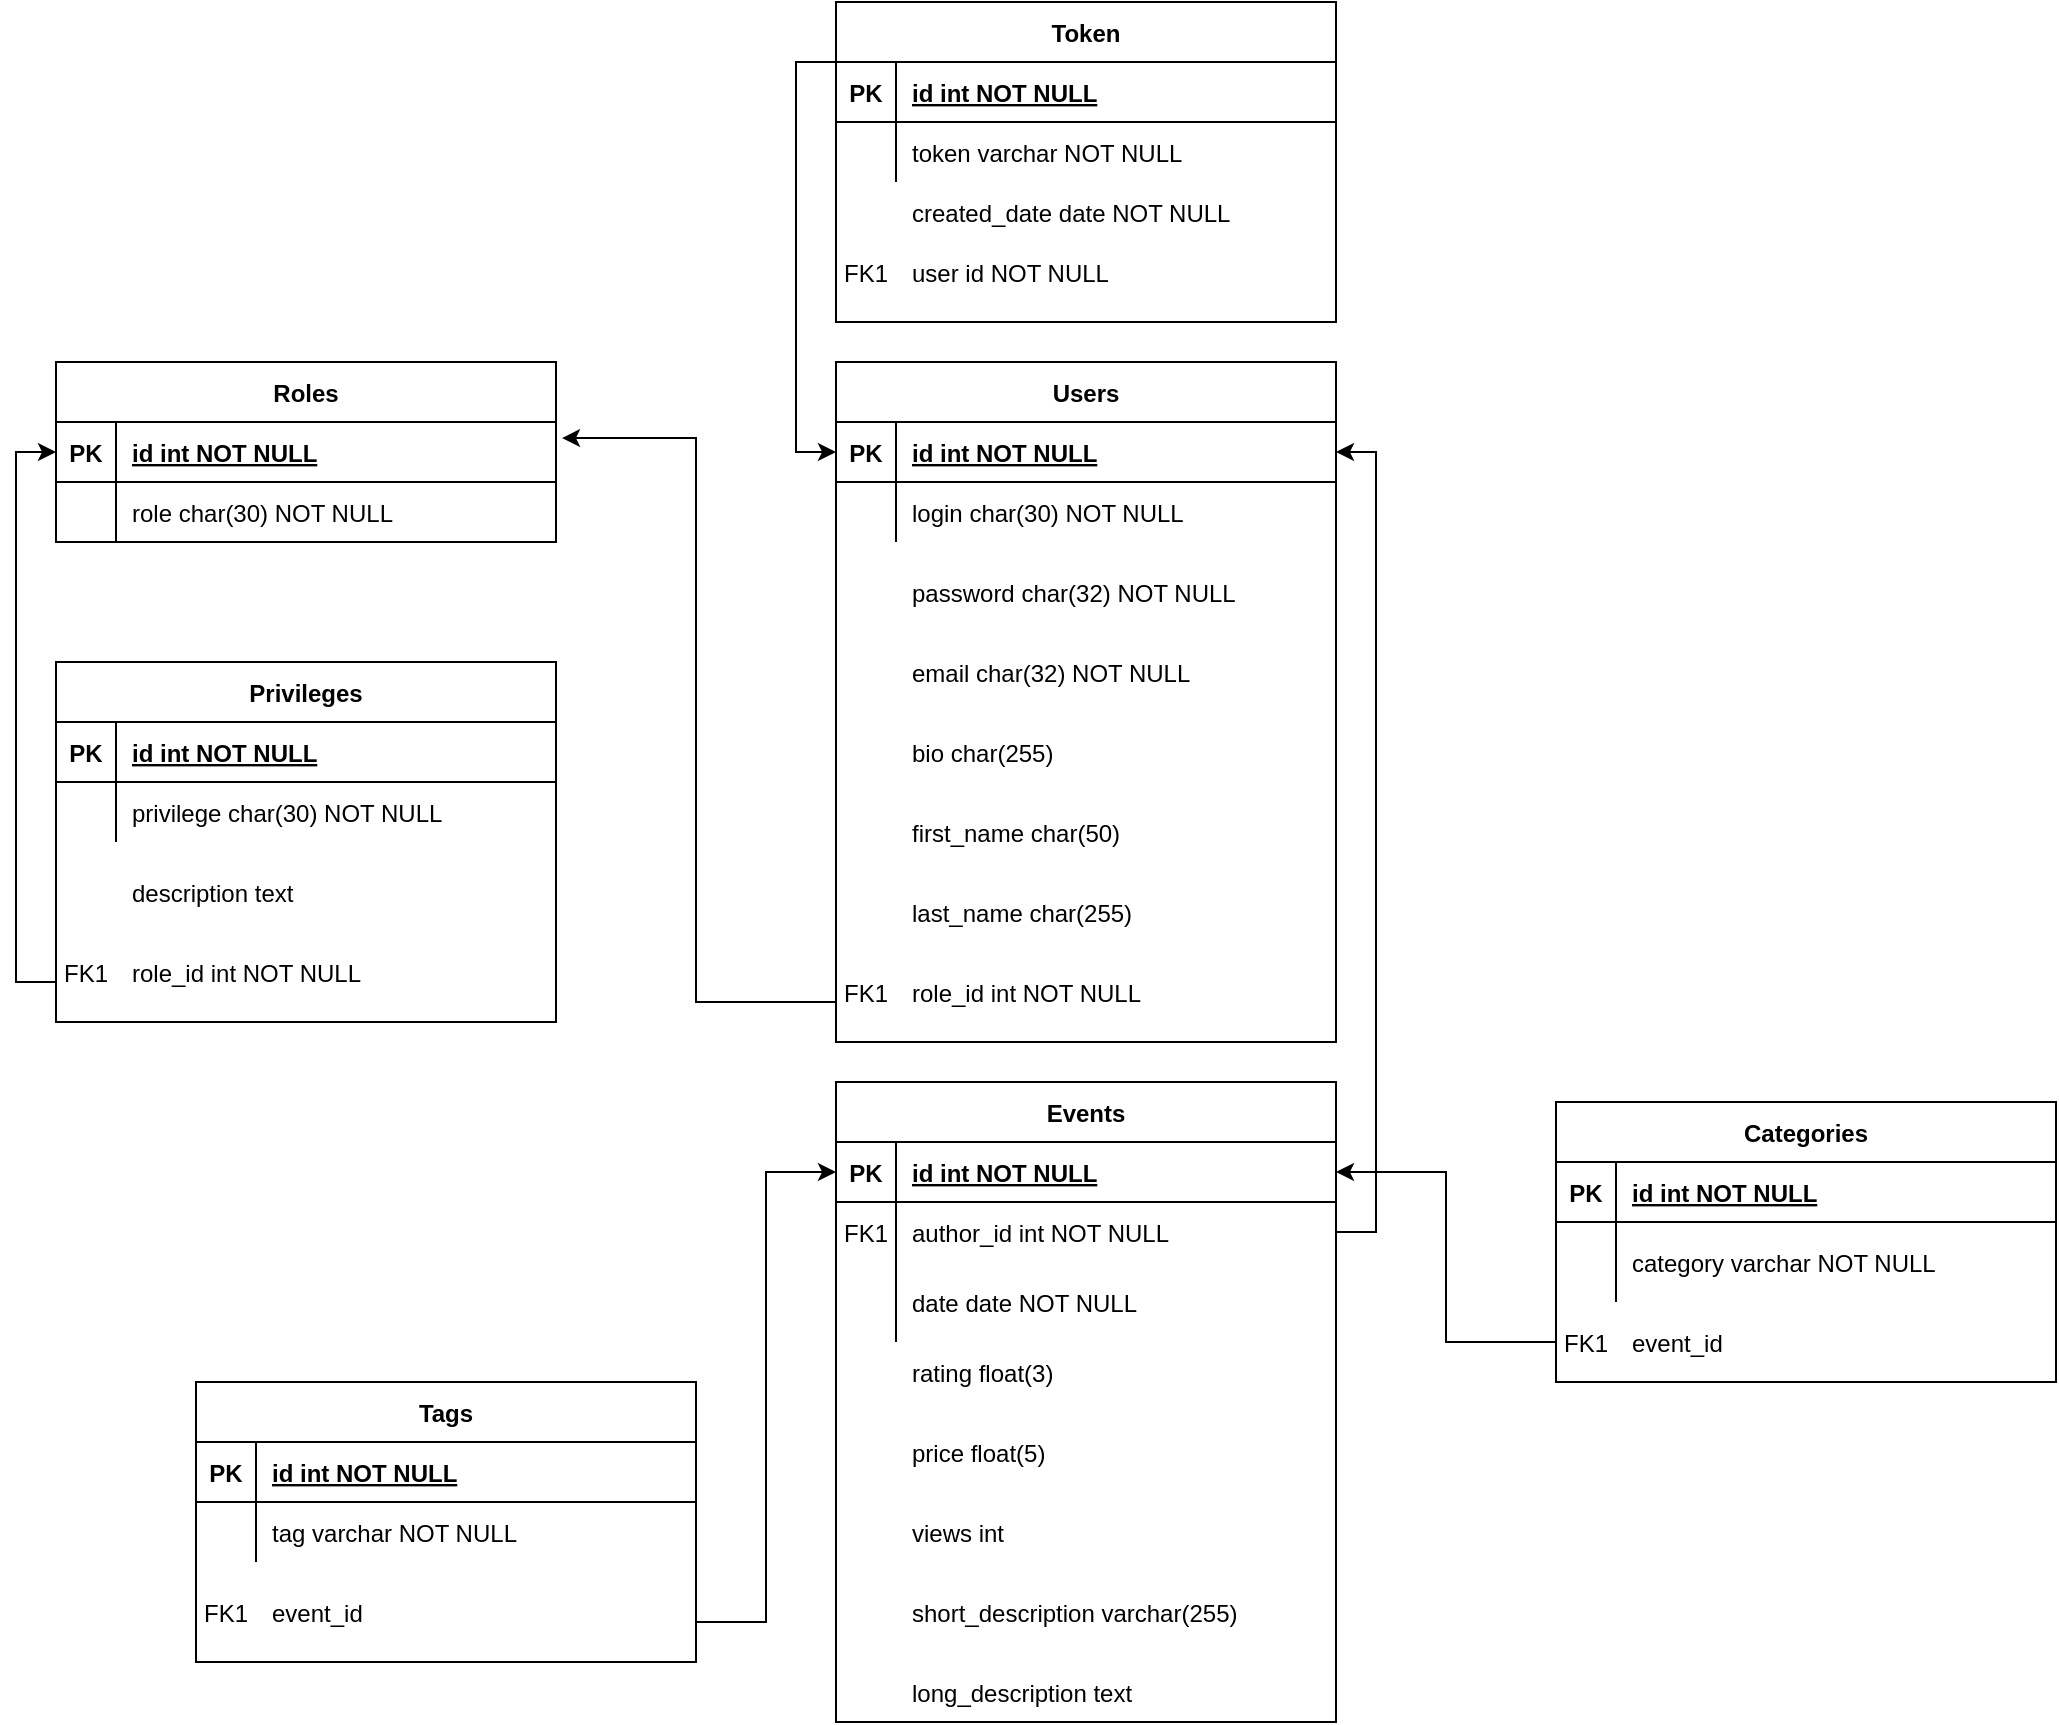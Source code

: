 <mxfile version="14.6.13" type="github">
  <diagram id="R2lEEEUBdFMjLlhIrx00" name="Page-1">
    <mxGraphModel dx="946" dy="1745" grid="1" gridSize="10" guides="1" tooltips="1" connect="1" arrows="1" fold="1" page="1" pageScale="1" pageWidth="850" pageHeight="1100" math="0" shadow="0" extFonts="Permanent Marker^https://fonts.googleapis.com/css?family=Permanent+Marker">
      <root>
        <mxCell id="0" />
        <mxCell id="1" parent="0" />
        <mxCell id="C-vyLk0tnHw3VtMMgP7b-2" value="Events" style="shape=table;startSize=30;container=1;collapsible=1;childLayout=tableLayout;fixedRows=1;rowLines=0;fontStyle=1;align=center;resizeLast=1;" parent="1" vertex="1">
          <mxGeometry x="510" y="500" width="250" height="320" as="geometry" />
        </mxCell>
        <mxCell id="C-vyLk0tnHw3VtMMgP7b-3" value="" style="shape=partialRectangle;collapsible=0;dropTarget=0;pointerEvents=0;fillColor=none;points=[[0,0.5],[1,0.5]];portConstraint=eastwest;top=0;left=0;right=0;bottom=1;" parent="C-vyLk0tnHw3VtMMgP7b-2" vertex="1">
          <mxGeometry y="30" width="250" height="30" as="geometry" />
        </mxCell>
        <mxCell id="C-vyLk0tnHw3VtMMgP7b-4" value="PK" style="shape=partialRectangle;overflow=hidden;connectable=0;fillColor=none;top=0;left=0;bottom=0;right=0;fontStyle=1;" parent="C-vyLk0tnHw3VtMMgP7b-3" vertex="1">
          <mxGeometry width="30" height="30" as="geometry" />
        </mxCell>
        <mxCell id="C-vyLk0tnHw3VtMMgP7b-5" value="id int NOT NULL " style="shape=partialRectangle;overflow=hidden;connectable=0;fillColor=none;top=0;left=0;bottom=0;right=0;align=left;spacingLeft=6;fontStyle=5;" parent="C-vyLk0tnHw3VtMMgP7b-3" vertex="1">
          <mxGeometry x="30" width="220" height="30" as="geometry" />
        </mxCell>
        <mxCell id="C-vyLk0tnHw3VtMMgP7b-6" value="" style="shape=partialRectangle;collapsible=0;dropTarget=0;pointerEvents=0;fillColor=none;points=[[0,0.5],[1,0.5]];portConstraint=eastwest;top=0;left=0;right=0;bottom=0;" parent="C-vyLk0tnHw3VtMMgP7b-2" vertex="1">
          <mxGeometry y="60" width="250" height="30" as="geometry" />
        </mxCell>
        <mxCell id="C-vyLk0tnHw3VtMMgP7b-7" value="FK1" style="shape=partialRectangle;overflow=hidden;connectable=0;fillColor=none;top=0;left=0;bottom=0;right=0;" parent="C-vyLk0tnHw3VtMMgP7b-6" vertex="1">
          <mxGeometry width="30" height="30" as="geometry" />
        </mxCell>
        <mxCell id="C-vyLk0tnHw3VtMMgP7b-8" value="author_id int NOT NULL" style="shape=partialRectangle;overflow=hidden;connectable=0;fillColor=none;top=0;left=0;bottom=0;right=0;align=left;spacingLeft=6;" parent="C-vyLk0tnHw3VtMMgP7b-6" vertex="1">
          <mxGeometry x="30" width="220" height="30" as="geometry" />
        </mxCell>
        <mxCell id="C-vyLk0tnHw3VtMMgP7b-9" value="" style="shape=partialRectangle;collapsible=0;dropTarget=0;pointerEvents=0;fillColor=none;points=[[0,0.5],[1,0.5]];portConstraint=eastwest;top=0;left=0;right=0;bottom=0;" parent="C-vyLk0tnHw3VtMMgP7b-2" vertex="1">
          <mxGeometry y="90" width="250" height="40" as="geometry" />
        </mxCell>
        <mxCell id="C-vyLk0tnHw3VtMMgP7b-10" value="" style="shape=partialRectangle;overflow=hidden;connectable=0;fillColor=none;top=0;left=0;bottom=0;right=0;" parent="C-vyLk0tnHw3VtMMgP7b-9" vertex="1">
          <mxGeometry width="30" height="40" as="geometry" />
        </mxCell>
        <mxCell id="C-vyLk0tnHw3VtMMgP7b-11" value="date date NOT NULL" style="shape=partialRectangle;overflow=hidden;connectable=0;fillColor=none;top=0;left=0;bottom=0;right=0;align=left;spacingLeft=6;" parent="C-vyLk0tnHw3VtMMgP7b-9" vertex="1">
          <mxGeometry x="30" width="220" height="40" as="geometry" />
        </mxCell>
        <mxCell id="pYMyfGDEMiM1M8iQv1Ma-53" style="edgeStyle=orthogonalEdgeStyle;rounded=0;orthogonalLoop=1;jettySize=auto;html=1;exitX=0;exitY=0.75;exitDx=0;exitDy=0;entryX=1.012;entryY=0.267;entryDx=0;entryDy=0;entryPerimeter=0;" edge="1" parent="1" source="C-vyLk0tnHw3VtMMgP7b-23" target="pYMyfGDEMiM1M8iQv1Ma-14">
          <mxGeometry relative="1" as="geometry">
            <Array as="points">
              <mxPoint x="510" y="460" />
              <mxPoint x="440" y="460" />
              <mxPoint x="440" y="178" />
            </Array>
          </mxGeometry>
        </mxCell>
        <mxCell id="C-vyLk0tnHw3VtMMgP7b-23" value="Users" style="shape=table;startSize=30;container=1;collapsible=1;childLayout=tableLayout;fixedRows=1;rowLines=0;fontStyle=1;align=center;resizeLast=1;" parent="1" vertex="1">
          <mxGeometry x="510" y="140" width="250" height="340" as="geometry" />
        </mxCell>
        <mxCell id="C-vyLk0tnHw3VtMMgP7b-24" value="" style="shape=partialRectangle;collapsible=0;dropTarget=0;pointerEvents=0;fillColor=none;points=[[0,0.5],[1,0.5]];portConstraint=eastwest;top=0;left=0;right=0;bottom=1;" parent="C-vyLk0tnHw3VtMMgP7b-23" vertex="1">
          <mxGeometry y="30" width="250" height="30" as="geometry" />
        </mxCell>
        <mxCell id="C-vyLk0tnHw3VtMMgP7b-25" value="PK" style="shape=partialRectangle;overflow=hidden;connectable=0;fillColor=none;top=0;left=0;bottom=0;right=0;fontStyle=1;" parent="C-vyLk0tnHw3VtMMgP7b-24" vertex="1">
          <mxGeometry width="30" height="30" as="geometry" />
        </mxCell>
        <mxCell id="C-vyLk0tnHw3VtMMgP7b-26" value="id int NOT NULL " style="shape=partialRectangle;overflow=hidden;connectable=0;fillColor=none;top=0;left=0;bottom=0;right=0;align=left;spacingLeft=6;fontStyle=5;" parent="C-vyLk0tnHw3VtMMgP7b-24" vertex="1">
          <mxGeometry x="30" width="220" height="30" as="geometry" />
        </mxCell>
        <mxCell id="C-vyLk0tnHw3VtMMgP7b-27" value="" style="shape=partialRectangle;collapsible=0;dropTarget=0;pointerEvents=0;fillColor=none;points=[[0,0.5],[1,0.5]];portConstraint=eastwest;top=0;left=0;right=0;bottom=0;" parent="C-vyLk0tnHw3VtMMgP7b-23" vertex="1">
          <mxGeometry y="60" width="250" height="30" as="geometry" />
        </mxCell>
        <mxCell id="C-vyLk0tnHw3VtMMgP7b-28" value="" style="shape=partialRectangle;overflow=hidden;connectable=0;fillColor=none;top=0;left=0;bottom=0;right=0;" parent="C-vyLk0tnHw3VtMMgP7b-27" vertex="1">
          <mxGeometry width="30" height="30" as="geometry" />
        </mxCell>
        <mxCell id="C-vyLk0tnHw3VtMMgP7b-29" value="login char(30) NOT NULL" style="shape=partialRectangle;overflow=hidden;connectable=0;fillColor=none;top=0;left=0;bottom=0;right=0;align=left;spacingLeft=6;" parent="C-vyLk0tnHw3VtMMgP7b-27" vertex="1">
          <mxGeometry x="30" width="220" height="30" as="geometry" />
        </mxCell>
        <mxCell id="pYMyfGDEMiM1M8iQv1Ma-1" value="rating float(3)" style="shape=partialRectangle;overflow=hidden;connectable=0;fillColor=none;top=0;left=0;bottom=0;right=0;align=left;spacingLeft=6;" vertex="1" parent="1">
          <mxGeometry x="540" y="630" width="220" height="30" as="geometry" />
        </mxCell>
        <mxCell id="pYMyfGDEMiM1M8iQv1Ma-2" value="price float(5)" style="shape=partialRectangle;overflow=hidden;connectable=0;fillColor=none;top=0;left=0;bottom=0;right=0;align=left;spacingLeft=6;" vertex="1" parent="1">
          <mxGeometry x="540" y="670" width="220" height="30" as="geometry" />
        </mxCell>
        <mxCell id="pYMyfGDEMiM1M8iQv1Ma-3" value="views int" style="shape=partialRectangle;overflow=hidden;connectable=0;fillColor=none;top=0;left=0;bottom=0;right=0;align=left;spacingLeft=6;" vertex="1" parent="1">
          <mxGeometry x="540" y="710" width="220" height="30" as="geometry" />
        </mxCell>
        <mxCell id="pYMyfGDEMiM1M8iQv1Ma-4" value="short_description varchar(255)" style="shape=partialRectangle;overflow=hidden;connectable=0;fillColor=none;top=0;left=0;bottom=0;right=0;align=left;spacingLeft=6;" vertex="1" parent="1">
          <mxGeometry x="540" y="750" width="220" height="30" as="geometry" />
        </mxCell>
        <mxCell id="pYMyfGDEMiM1M8iQv1Ma-5" value="long_description text" style="shape=partialRectangle;overflow=hidden;connectable=0;fillColor=none;top=0;left=0;bottom=0;right=0;align=left;spacingLeft=6;" vertex="1" parent="1">
          <mxGeometry x="540" y="790" width="220" height="30" as="geometry" />
        </mxCell>
        <mxCell id="pYMyfGDEMiM1M8iQv1Ma-6" value="password char(32) NOT NULL" style="shape=partialRectangle;overflow=hidden;connectable=0;fillColor=none;top=0;left=0;bottom=0;right=0;align=left;spacingLeft=6;" vertex="1" parent="1">
          <mxGeometry x="540" y="240" width="220" height="30" as="geometry" />
        </mxCell>
        <mxCell id="pYMyfGDEMiM1M8iQv1Ma-7" value="email char(32) NOT NULL" style="shape=partialRectangle;overflow=hidden;connectable=0;fillColor=none;top=0;left=0;bottom=0;right=0;align=left;spacingLeft=6;" vertex="1" parent="1">
          <mxGeometry x="540" y="280" width="220" height="30" as="geometry" />
        </mxCell>
        <mxCell id="pYMyfGDEMiM1M8iQv1Ma-8" value="bio char(255)" style="shape=partialRectangle;overflow=hidden;connectable=0;fillColor=none;top=0;left=0;bottom=0;right=0;align=left;spacingLeft=6;" vertex="1" parent="1">
          <mxGeometry x="540" y="320" width="220" height="30" as="geometry" />
        </mxCell>
        <mxCell id="pYMyfGDEMiM1M8iQv1Ma-9" value="first_name char(50)" style="shape=partialRectangle;overflow=hidden;connectable=0;fillColor=none;top=0;left=0;bottom=0;right=0;align=left;spacingLeft=6;" vertex="1" parent="1">
          <mxGeometry x="540" y="360" width="220" height="30" as="geometry" />
        </mxCell>
        <mxCell id="pYMyfGDEMiM1M8iQv1Ma-10" value="last_name char(255)" style="shape=partialRectangle;overflow=hidden;connectable=0;fillColor=none;top=0;left=0;bottom=0;right=0;align=left;spacingLeft=6;" vertex="1" parent="1">
          <mxGeometry x="540" y="400" width="220" height="30" as="geometry" />
        </mxCell>
        <mxCell id="pYMyfGDEMiM1M8iQv1Ma-11" value="role_id int NOT NULL" style="shape=partialRectangle;overflow=hidden;connectable=0;fillColor=none;top=0;left=0;bottom=0;right=0;align=left;spacingLeft=6;" vertex="1" parent="1">
          <mxGeometry x="540" y="440" width="220" height="30" as="geometry" />
        </mxCell>
        <mxCell id="pYMyfGDEMiM1M8iQv1Ma-12" value="FK1" style="shape=partialRectangle;overflow=hidden;connectable=0;fillColor=none;top=0;left=0;bottom=0;right=0;" vertex="1" parent="1">
          <mxGeometry x="510" y="440" width="30" height="30" as="geometry" />
        </mxCell>
        <mxCell id="pYMyfGDEMiM1M8iQv1Ma-13" value="Roles" style="shape=table;startSize=30;container=1;collapsible=1;childLayout=tableLayout;fixedRows=1;rowLines=0;fontStyle=1;align=center;resizeLast=1;" vertex="1" parent="1">
          <mxGeometry x="120" y="140" width="250" height="90" as="geometry" />
        </mxCell>
        <mxCell id="pYMyfGDEMiM1M8iQv1Ma-14" value="" style="shape=partialRectangle;collapsible=0;dropTarget=0;pointerEvents=0;fillColor=none;points=[[0,0.5],[1,0.5]];portConstraint=eastwest;top=0;left=0;right=0;bottom=1;" vertex="1" parent="pYMyfGDEMiM1M8iQv1Ma-13">
          <mxGeometry y="30" width="250" height="30" as="geometry" />
        </mxCell>
        <mxCell id="pYMyfGDEMiM1M8iQv1Ma-15" value="PK" style="shape=partialRectangle;overflow=hidden;connectable=0;fillColor=none;top=0;left=0;bottom=0;right=0;fontStyle=1;" vertex="1" parent="pYMyfGDEMiM1M8iQv1Ma-14">
          <mxGeometry width="30" height="30" as="geometry" />
        </mxCell>
        <mxCell id="pYMyfGDEMiM1M8iQv1Ma-16" value="id int NOT NULL " style="shape=partialRectangle;overflow=hidden;connectable=0;fillColor=none;top=0;left=0;bottom=0;right=0;align=left;spacingLeft=6;fontStyle=5;" vertex="1" parent="pYMyfGDEMiM1M8iQv1Ma-14">
          <mxGeometry x="30" width="220" height="30" as="geometry" />
        </mxCell>
        <mxCell id="pYMyfGDEMiM1M8iQv1Ma-17" value="" style="shape=partialRectangle;collapsible=0;dropTarget=0;pointerEvents=0;fillColor=none;points=[[0,0.5],[1,0.5]];portConstraint=eastwest;top=0;left=0;right=0;bottom=0;" vertex="1" parent="pYMyfGDEMiM1M8iQv1Ma-13">
          <mxGeometry y="60" width="250" height="30" as="geometry" />
        </mxCell>
        <mxCell id="pYMyfGDEMiM1M8iQv1Ma-18" value="" style="shape=partialRectangle;overflow=hidden;connectable=0;fillColor=none;top=0;left=0;bottom=0;right=0;" vertex="1" parent="pYMyfGDEMiM1M8iQv1Ma-17">
          <mxGeometry width="30" height="30" as="geometry" />
        </mxCell>
        <mxCell id="pYMyfGDEMiM1M8iQv1Ma-19" value="role char(30) NOT NULL" style="shape=partialRectangle;overflow=hidden;connectable=0;fillColor=none;top=0;left=0;bottom=0;right=0;align=left;spacingLeft=6;" vertex="1" parent="pYMyfGDEMiM1M8iQv1Ma-17">
          <mxGeometry x="30" width="220" height="30" as="geometry" />
        </mxCell>
        <mxCell id="pYMyfGDEMiM1M8iQv1Ma-46" style="edgeStyle=orthogonalEdgeStyle;rounded=0;orthogonalLoop=1;jettySize=auto;html=1;exitX=0;exitY=0.75;exitDx=0;exitDy=0;entryX=0;entryY=0.5;entryDx=0;entryDy=0;" edge="1" parent="1" source="pYMyfGDEMiM1M8iQv1Ma-28" target="pYMyfGDEMiM1M8iQv1Ma-14">
          <mxGeometry relative="1" as="geometry">
            <mxPoint x="90" y="240" as="targetPoint" />
            <Array as="points">
              <mxPoint x="120" y="450" />
              <mxPoint x="100" y="450" />
              <mxPoint x="100" y="185" />
            </Array>
          </mxGeometry>
        </mxCell>
        <mxCell id="pYMyfGDEMiM1M8iQv1Ma-28" value="Privileges" style="shape=table;startSize=30;container=1;collapsible=1;childLayout=tableLayout;fixedRows=1;rowLines=0;fontStyle=1;align=center;resizeLast=1;" vertex="1" parent="1">
          <mxGeometry x="120" y="290" width="250" height="180" as="geometry" />
        </mxCell>
        <mxCell id="pYMyfGDEMiM1M8iQv1Ma-29" value="" style="shape=partialRectangle;collapsible=0;dropTarget=0;pointerEvents=0;fillColor=none;points=[[0,0.5],[1,0.5]];portConstraint=eastwest;top=0;left=0;right=0;bottom=1;" vertex="1" parent="pYMyfGDEMiM1M8iQv1Ma-28">
          <mxGeometry y="30" width="250" height="30" as="geometry" />
        </mxCell>
        <mxCell id="pYMyfGDEMiM1M8iQv1Ma-30" value="PK" style="shape=partialRectangle;overflow=hidden;connectable=0;fillColor=none;top=0;left=0;bottom=0;right=0;fontStyle=1;" vertex="1" parent="pYMyfGDEMiM1M8iQv1Ma-29">
          <mxGeometry width="30" height="30" as="geometry" />
        </mxCell>
        <mxCell id="pYMyfGDEMiM1M8iQv1Ma-31" value="id int NOT NULL " style="shape=partialRectangle;overflow=hidden;connectable=0;fillColor=none;top=0;left=0;bottom=0;right=0;align=left;spacingLeft=6;fontStyle=5;" vertex="1" parent="pYMyfGDEMiM1M8iQv1Ma-29">
          <mxGeometry x="30" width="220" height="30" as="geometry" />
        </mxCell>
        <mxCell id="pYMyfGDEMiM1M8iQv1Ma-32" value="" style="shape=partialRectangle;collapsible=0;dropTarget=0;pointerEvents=0;fillColor=none;points=[[0,0.5],[1,0.5]];portConstraint=eastwest;top=0;left=0;right=0;bottom=0;" vertex="1" parent="pYMyfGDEMiM1M8iQv1Ma-28">
          <mxGeometry y="60" width="250" height="30" as="geometry" />
        </mxCell>
        <mxCell id="pYMyfGDEMiM1M8iQv1Ma-33" value="" style="shape=partialRectangle;overflow=hidden;connectable=0;fillColor=none;top=0;left=0;bottom=0;right=0;" vertex="1" parent="pYMyfGDEMiM1M8iQv1Ma-32">
          <mxGeometry width="30" height="30" as="geometry" />
        </mxCell>
        <mxCell id="pYMyfGDEMiM1M8iQv1Ma-34" value="privilege char(30) NOT NULL" style="shape=partialRectangle;overflow=hidden;connectable=0;fillColor=none;top=0;left=0;bottom=0;right=0;align=left;spacingLeft=6;" vertex="1" parent="pYMyfGDEMiM1M8iQv1Ma-32">
          <mxGeometry x="30" width="220" height="30" as="geometry" />
        </mxCell>
        <mxCell id="pYMyfGDEMiM1M8iQv1Ma-42" value="description text" style="shape=partialRectangle;overflow=hidden;connectable=0;fillColor=none;top=0;left=0;bottom=0;right=0;align=left;spacingLeft=6;" vertex="1" parent="1">
          <mxGeometry x="150" y="390" width="220" height="30" as="geometry" />
        </mxCell>
        <mxCell id="pYMyfGDEMiM1M8iQv1Ma-44" value="FK1" style="shape=partialRectangle;overflow=hidden;connectable=0;fillColor=none;top=0;left=0;bottom=0;right=0;" vertex="1" parent="1">
          <mxGeometry x="120" y="430" width="30" height="30" as="geometry" />
        </mxCell>
        <mxCell id="pYMyfGDEMiM1M8iQv1Ma-45" value="role_id int NOT NULL" style="shape=partialRectangle;overflow=hidden;connectable=0;fillColor=none;top=0;left=0;bottom=0;right=0;align=left;spacingLeft=6;" vertex="1" parent="1">
          <mxGeometry x="150" y="430" width="220" height="30" as="geometry" />
        </mxCell>
        <mxCell id="pYMyfGDEMiM1M8iQv1Ma-58" value="Token" style="shape=table;startSize=30;container=1;collapsible=1;childLayout=tableLayout;fixedRows=1;rowLines=0;fontStyle=1;align=center;resizeLast=1;" vertex="1" parent="1">
          <mxGeometry x="510" y="-40" width="250" height="160" as="geometry" />
        </mxCell>
        <mxCell id="pYMyfGDEMiM1M8iQv1Ma-59" value="" style="shape=partialRectangle;collapsible=0;dropTarget=0;pointerEvents=0;fillColor=none;points=[[0,0.5],[1,0.5]];portConstraint=eastwest;top=0;left=0;right=0;bottom=1;" vertex="1" parent="pYMyfGDEMiM1M8iQv1Ma-58">
          <mxGeometry y="30" width="250" height="30" as="geometry" />
        </mxCell>
        <mxCell id="pYMyfGDEMiM1M8iQv1Ma-60" value="PK" style="shape=partialRectangle;overflow=hidden;connectable=0;fillColor=none;top=0;left=0;bottom=0;right=0;fontStyle=1;" vertex="1" parent="pYMyfGDEMiM1M8iQv1Ma-59">
          <mxGeometry width="30" height="30" as="geometry" />
        </mxCell>
        <mxCell id="pYMyfGDEMiM1M8iQv1Ma-61" value="id int NOT NULL " style="shape=partialRectangle;overflow=hidden;connectable=0;fillColor=none;top=0;left=0;bottom=0;right=0;align=left;spacingLeft=6;fontStyle=5;" vertex="1" parent="pYMyfGDEMiM1M8iQv1Ma-59">
          <mxGeometry x="30" width="220" height="30" as="geometry" />
        </mxCell>
        <mxCell id="pYMyfGDEMiM1M8iQv1Ma-62" value="" style="shape=partialRectangle;collapsible=0;dropTarget=0;pointerEvents=0;fillColor=none;points=[[0,0.5],[1,0.5]];portConstraint=eastwest;top=0;left=0;right=0;bottom=0;" vertex="1" parent="pYMyfGDEMiM1M8iQv1Ma-58">
          <mxGeometry y="60" width="250" height="30" as="geometry" />
        </mxCell>
        <mxCell id="pYMyfGDEMiM1M8iQv1Ma-63" value="" style="shape=partialRectangle;overflow=hidden;connectable=0;fillColor=none;top=0;left=0;bottom=0;right=0;" vertex="1" parent="pYMyfGDEMiM1M8iQv1Ma-62">
          <mxGeometry width="30" height="30" as="geometry" />
        </mxCell>
        <mxCell id="pYMyfGDEMiM1M8iQv1Ma-64" value="token varchar NOT NULL" style="shape=partialRectangle;overflow=hidden;connectable=0;fillColor=none;top=0;left=0;bottom=0;right=0;align=left;spacingLeft=6;" vertex="1" parent="pYMyfGDEMiM1M8iQv1Ma-62">
          <mxGeometry x="30" width="220" height="30" as="geometry" />
        </mxCell>
        <mxCell id="pYMyfGDEMiM1M8iQv1Ma-72" style="edgeStyle=orthogonalEdgeStyle;rounded=0;orthogonalLoop=1;jettySize=auto;html=1;exitX=0;exitY=0.5;exitDx=0;exitDy=0;entryX=0;entryY=0.5;entryDx=0;entryDy=0;" edge="1" parent="1" source="pYMyfGDEMiM1M8iQv1Ma-65" target="C-vyLk0tnHw3VtMMgP7b-24">
          <mxGeometry relative="1" as="geometry">
            <Array as="points">
              <mxPoint x="510" y="-10" />
              <mxPoint x="490" y="-10" />
              <mxPoint x="490" y="185" />
            </Array>
          </mxGeometry>
        </mxCell>
        <mxCell id="pYMyfGDEMiM1M8iQv1Ma-65" value="" style="shape=partialRectangle;collapsible=0;dropTarget=0;pointerEvents=0;fillColor=none;points=[[0,0.5],[1,0.5]];portConstraint=eastwest;top=0;left=0;right=0;bottom=0;" vertex="1" parent="1">
          <mxGeometry x="510" y="50" width="250" height="30" as="geometry" />
        </mxCell>
        <mxCell id="pYMyfGDEMiM1M8iQv1Ma-66" value="" style="shape=partialRectangle;overflow=hidden;connectable=0;fillColor=none;top=0;left=0;bottom=0;right=0;" vertex="1" parent="pYMyfGDEMiM1M8iQv1Ma-65">
          <mxGeometry width="30" height="30" as="geometry" />
        </mxCell>
        <mxCell id="pYMyfGDEMiM1M8iQv1Ma-67" value="created_date date NOT NULL" style="shape=partialRectangle;overflow=hidden;connectable=0;fillColor=none;top=0;left=0;bottom=0;right=0;align=left;spacingLeft=6;" vertex="1" parent="pYMyfGDEMiM1M8iQv1Ma-65">
          <mxGeometry x="30" width="220" height="30" as="geometry" />
        </mxCell>
        <mxCell id="pYMyfGDEMiM1M8iQv1Ma-68" value="" style="shape=partialRectangle;collapsible=0;dropTarget=0;pointerEvents=0;fillColor=none;points=[[0,0.5],[1,0.5]];portConstraint=eastwest;top=0;left=0;right=0;bottom=0;" vertex="1" parent="1">
          <mxGeometry x="510" y="80" width="250" height="30" as="geometry" />
        </mxCell>
        <mxCell id="pYMyfGDEMiM1M8iQv1Ma-69" value="" style="shape=partialRectangle;overflow=hidden;connectable=0;fillColor=none;top=0;left=0;bottom=0;right=0;" vertex="1" parent="pYMyfGDEMiM1M8iQv1Ma-68">
          <mxGeometry width="30" height="30" as="geometry" />
        </mxCell>
        <mxCell id="pYMyfGDEMiM1M8iQv1Ma-70" value="user id NOT NULL" style="shape=partialRectangle;overflow=hidden;connectable=0;fillColor=none;top=0;left=0;bottom=0;right=0;align=left;spacingLeft=6;" vertex="1" parent="pYMyfGDEMiM1M8iQv1Ma-68">
          <mxGeometry x="30" width="220" height="30" as="geometry" />
        </mxCell>
        <mxCell id="pYMyfGDEMiM1M8iQv1Ma-71" value="FK1" style="shape=partialRectangle;overflow=hidden;connectable=0;fillColor=none;top=0;left=0;bottom=0;right=0;" vertex="1" parent="1">
          <mxGeometry x="510" y="80" width="30" height="30" as="geometry" />
        </mxCell>
        <mxCell id="pYMyfGDEMiM1M8iQv1Ma-73" value="Tags" style="shape=table;startSize=30;container=1;collapsible=1;childLayout=tableLayout;fixedRows=1;rowLines=0;fontStyle=1;align=center;resizeLast=1;" vertex="1" parent="1">
          <mxGeometry x="190" y="650" width="250" height="140" as="geometry" />
        </mxCell>
        <mxCell id="pYMyfGDEMiM1M8iQv1Ma-74" value="" style="shape=partialRectangle;collapsible=0;dropTarget=0;pointerEvents=0;fillColor=none;points=[[0,0.5],[1,0.5]];portConstraint=eastwest;top=0;left=0;right=0;bottom=1;" vertex="1" parent="pYMyfGDEMiM1M8iQv1Ma-73">
          <mxGeometry y="30" width="250" height="30" as="geometry" />
        </mxCell>
        <mxCell id="pYMyfGDEMiM1M8iQv1Ma-75" value="PK" style="shape=partialRectangle;overflow=hidden;connectable=0;fillColor=none;top=0;left=0;bottom=0;right=0;fontStyle=1;" vertex="1" parent="pYMyfGDEMiM1M8iQv1Ma-74">
          <mxGeometry width="30" height="30" as="geometry" />
        </mxCell>
        <mxCell id="pYMyfGDEMiM1M8iQv1Ma-76" value="id int NOT NULL " style="shape=partialRectangle;overflow=hidden;connectable=0;fillColor=none;top=0;left=0;bottom=0;right=0;align=left;spacingLeft=6;fontStyle=5;" vertex="1" parent="pYMyfGDEMiM1M8iQv1Ma-74">
          <mxGeometry x="30" width="220" height="30" as="geometry" />
        </mxCell>
        <mxCell id="pYMyfGDEMiM1M8iQv1Ma-77" value="" style="shape=partialRectangle;collapsible=0;dropTarget=0;pointerEvents=0;fillColor=none;points=[[0,0.5],[1,0.5]];portConstraint=eastwest;top=0;left=0;right=0;bottom=0;" vertex="1" parent="pYMyfGDEMiM1M8iQv1Ma-73">
          <mxGeometry y="60" width="250" height="30" as="geometry" />
        </mxCell>
        <mxCell id="pYMyfGDEMiM1M8iQv1Ma-78" value="" style="shape=partialRectangle;overflow=hidden;connectable=0;fillColor=none;top=0;left=0;bottom=0;right=0;" vertex="1" parent="pYMyfGDEMiM1M8iQv1Ma-77">
          <mxGeometry width="30" height="30" as="geometry" />
        </mxCell>
        <mxCell id="pYMyfGDEMiM1M8iQv1Ma-79" value="tag varchar NOT NULL" style="shape=partialRectangle;overflow=hidden;connectable=0;fillColor=none;top=0;left=0;bottom=0;right=0;align=left;spacingLeft=6;" vertex="1" parent="pYMyfGDEMiM1M8iQv1Ma-77">
          <mxGeometry x="30" width="220" height="30" as="geometry" />
        </mxCell>
        <mxCell id="pYMyfGDEMiM1M8iQv1Ma-80" value="Categories" style="shape=table;startSize=30;container=1;collapsible=1;childLayout=tableLayout;fixedRows=1;rowLines=0;fontStyle=1;align=center;resizeLast=1;" vertex="1" parent="1">
          <mxGeometry x="870" y="510" width="250" height="140" as="geometry" />
        </mxCell>
        <mxCell id="pYMyfGDEMiM1M8iQv1Ma-81" value="" style="shape=partialRectangle;collapsible=0;dropTarget=0;pointerEvents=0;fillColor=none;points=[[0,0.5],[1,0.5]];portConstraint=eastwest;top=0;left=0;right=0;bottom=1;" vertex="1" parent="pYMyfGDEMiM1M8iQv1Ma-80">
          <mxGeometry y="30" width="250" height="30" as="geometry" />
        </mxCell>
        <mxCell id="pYMyfGDEMiM1M8iQv1Ma-82" value="PK" style="shape=partialRectangle;overflow=hidden;connectable=0;fillColor=none;top=0;left=0;bottom=0;right=0;fontStyle=1;" vertex="1" parent="pYMyfGDEMiM1M8iQv1Ma-81">
          <mxGeometry width="30" height="30" as="geometry" />
        </mxCell>
        <mxCell id="pYMyfGDEMiM1M8iQv1Ma-83" value="id int NOT NULL " style="shape=partialRectangle;overflow=hidden;connectable=0;fillColor=none;top=0;left=0;bottom=0;right=0;align=left;spacingLeft=6;fontStyle=5;" vertex="1" parent="pYMyfGDEMiM1M8iQv1Ma-81">
          <mxGeometry x="30" width="220" height="30" as="geometry" />
        </mxCell>
        <mxCell id="pYMyfGDEMiM1M8iQv1Ma-84" value="" style="shape=partialRectangle;collapsible=0;dropTarget=0;pointerEvents=0;fillColor=none;points=[[0,0.5],[1,0.5]];portConstraint=eastwest;top=0;left=0;right=0;bottom=0;" vertex="1" parent="pYMyfGDEMiM1M8iQv1Ma-80">
          <mxGeometry y="60" width="250" height="40" as="geometry" />
        </mxCell>
        <mxCell id="pYMyfGDEMiM1M8iQv1Ma-85" value="" style="shape=partialRectangle;overflow=hidden;connectable=0;fillColor=none;top=0;left=0;bottom=0;right=0;" vertex="1" parent="pYMyfGDEMiM1M8iQv1Ma-84">
          <mxGeometry width="30" height="40" as="geometry" />
        </mxCell>
        <mxCell id="pYMyfGDEMiM1M8iQv1Ma-86" value="category varchar NOT NULL" style="shape=partialRectangle;overflow=hidden;connectable=0;fillColor=none;top=0;left=0;bottom=0;right=0;align=left;spacingLeft=6;" vertex="1" parent="pYMyfGDEMiM1M8iQv1Ma-84">
          <mxGeometry x="30" width="220" height="40" as="geometry" />
        </mxCell>
        <mxCell id="pYMyfGDEMiM1M8iQv1Ma-87" value="" style="shape=partialRectangle;collapsible=0;dropTarget=0;pointerEvents=0;fillColor=none;points=[[0,0.5],[1,0.5]];portConstraint=eastwest;top=0;left=0;right=0;bottom=0;" vertex="1" parent="1">
          <mxGeometry x="870" y="610" width="250" height="40" as="geometry" />
        </mxCell>
        <mxCell id="pYMyfGDEMiM1M8iQv1Ma-88" value="" style="shape=partialRectangle;overflow=hidden;connectable=0;fillColor=none;top=0;left=0;bottom=0;right=0;" vertex="1" parent="pYMyfGDEMiM1M8iQv1Ma-87">
          <mxGeometry width="30" height="40" as="geometry" />
        </mxCell>
        <mxCell id="pYMyfGDEMiM1M8iQv1Ma-89" value="event_id " style="shape=partialRectangle;overflow=hidden;connectable=0;fillColor=none;top=0;left=0;bottom=0;right=0;align=left;spacingLeft=6;" vertex="1" parent="pYMyfGDEMiM1M8iQv1Ma-87">
          <mxGeometry x="30" width="220" height="40" as="geometry" />
        </mxCell>
        <mxCell id="pYMyfGDEMiM1M8iQv1Ma-90" value="FK1" style="shape=partialRectangle;overflow=hidden;connectable=0;fillColor=none;top=0;left=0;bottom=0;right=0;" vertex="1" parent="1">
          <mxGeometry x="870" y="615" width="30" height="30" as="geometry" />
        </mxCell>
        <mxCell id="pYMyfGDEMiM1M8iQv1Ma-91" value="event_id" style="shape=partialRectangle;overflow=hidden;connectable=0;fillColor=none;top=0;left=0;bottom=0;right=0;align=left;spacingLeft=6;" vertex="1" parent="1">
          <mxGeometry x="220" y="750" width="220" height="30" as="geometry" />
        </mxCell>
        <mxCell id="pYMyfGDEMiM1M8iQv1Ma-92" value="FK1" style="shape=partialRectangle;overflow=hidden;connectable=0;fillColor=none;top=0;left=0;bottom=0;right=0;" vertex="1" parent="1">
          <mxGeometry x="190" y="750" width="30" height="30" as="geometry" />
        </mxCell>
        <mxCell id="pYMyfGDEMiM1M8iQv1Ma-93" style="edgeStyle=orthogonalEdgeStyle;rounded=0;orthogonalLoop=1;jettySize=auto;html=1;exitX=1;exitY=0.5;exitDx=0;exitDy=0;entryX=0;entryY=0.5;entryDx=0;entryDy=0;" edge="1" parent="1" source="pYMyfGDEMiM1M8iQv1Ma-77" target="C-vyLk0tnHw3VtMMgP7b-3">
          <mxGeometry relative="1" as="geometry">
            <Array as="points">
              <mxPoint x="440" y="770" />
              <mxPoint x="475" y="770" />
              <mxPoint x="475" y="545" />
            </Array>
          </mxGeometry>
        </mxCell>
        <mxCell id="pYMyfGDEMiM1M8iQv1Ma-94" style="edgeStyle=orthogonalEdgeStyle;rounded=0;orthogonalLoop=1;jettySize=auto;html=1;exitX=0;exitY=0.5;exitDx=0;exitDy=0;entryX=1;entryY=0.5;entryDx=0;entryDy=0;" edge="1" parent="1" source="pYMyfGDEMiM1M8iQv1Ma-84" target="C-vyLk0tnHw3VtMMgP7b-3">
          <mxGeometry relative="1" as="geometry">
            <Array as="points">
              <mxPoint x="870" y="630" />
              <mxPoint x="815" y="630" />
              <mxPoint x="815" y="545" />
            </Array>
          </mxGeometry>
        </mxCell>
        <mxCell id="pYMyfGDEMiM1M8iQv1Ma-95" style="edgeStyle=orthogonalEdgeStyle;rounded=0;orthogonalLoop=1;jettySize=auto;html=1;exitX=1;exitY=0.5;exitDx=0;exitDy=0;entryX=1;entryY=0.5;entryDx=0;entryDy=0;" edge="1" parent="1" source="C-vyLk0tnHw3VtMMgP7b-6" target="C-vyLk0tnHw3VtMMgP7b-24">
          <mxGeometry relative="1" as="geometry" />
        </mxCell>
      </root>
    </mxGraphModel>
  </diagram>
</mxfile>

